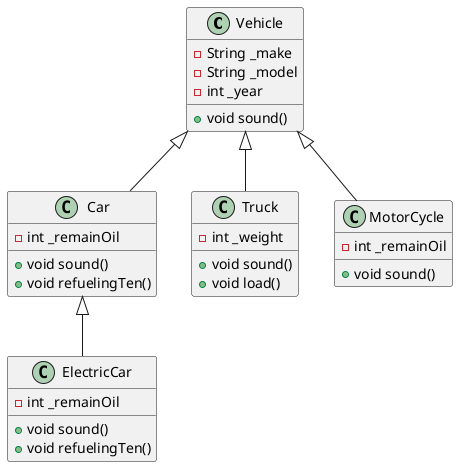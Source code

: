 @startuml

class Vehicle {
  -String _make
  -String _model
  -int _year
  +void sound()
}

class Car {
  -int _remainOil
  +void sound()
  +void refuelingTen()
}

class ElectricCar {
  -int _remainOil
  +void sound()
  +void refuelingTen()
}

class Truck {
  -int _weight
  +void sound()
  +void load()
}

class MotorCycle {
  -int _remainOil
  +void sound()
}

Vehicle <|-- Car
Vehicle <|-- Truck
Vehicle <|-- MotorCycle

Car <|-- ElectricCar
@enduml